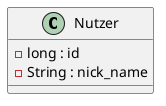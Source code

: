 @startuml
'https://plantuml.com/sequence-diagram

class Nutzer{
-long : id
-String : nick_name
}
@enduml